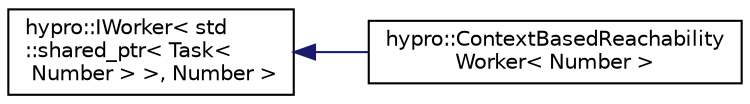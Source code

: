 digraph "Graphical Class Hierarchy"
{
  edge [fontname="Helvetica",fontsize="10",labelfontname="Helvetica",labelfontsize="10"];
  node [fontname="Helvetica",fontsize="10",shape=record];
  rankdir="LR";
  Node1 [label="hypro::IWorker\< std\l::shared_ptr\< Task\<\l Number \> \>, Number \>",height=0.2,width=0.4,color="black", fillcolor="white", style="filled",URL="$classhypro_1_1IWorker.html"];
  Node1 -> Node2 [dir="back",color="midnightblue",fontsize="10",style="solid",fontname="Helvetica"];
  Node2 [label="hypro::ContextBasedReachability\lWorker\< Number \>",height=0.2,width=0.4,color="black", fillcolor="white", style="filled",URL="$classhypro_1_1ContextBasedReachabilityWorker.html"];
}
